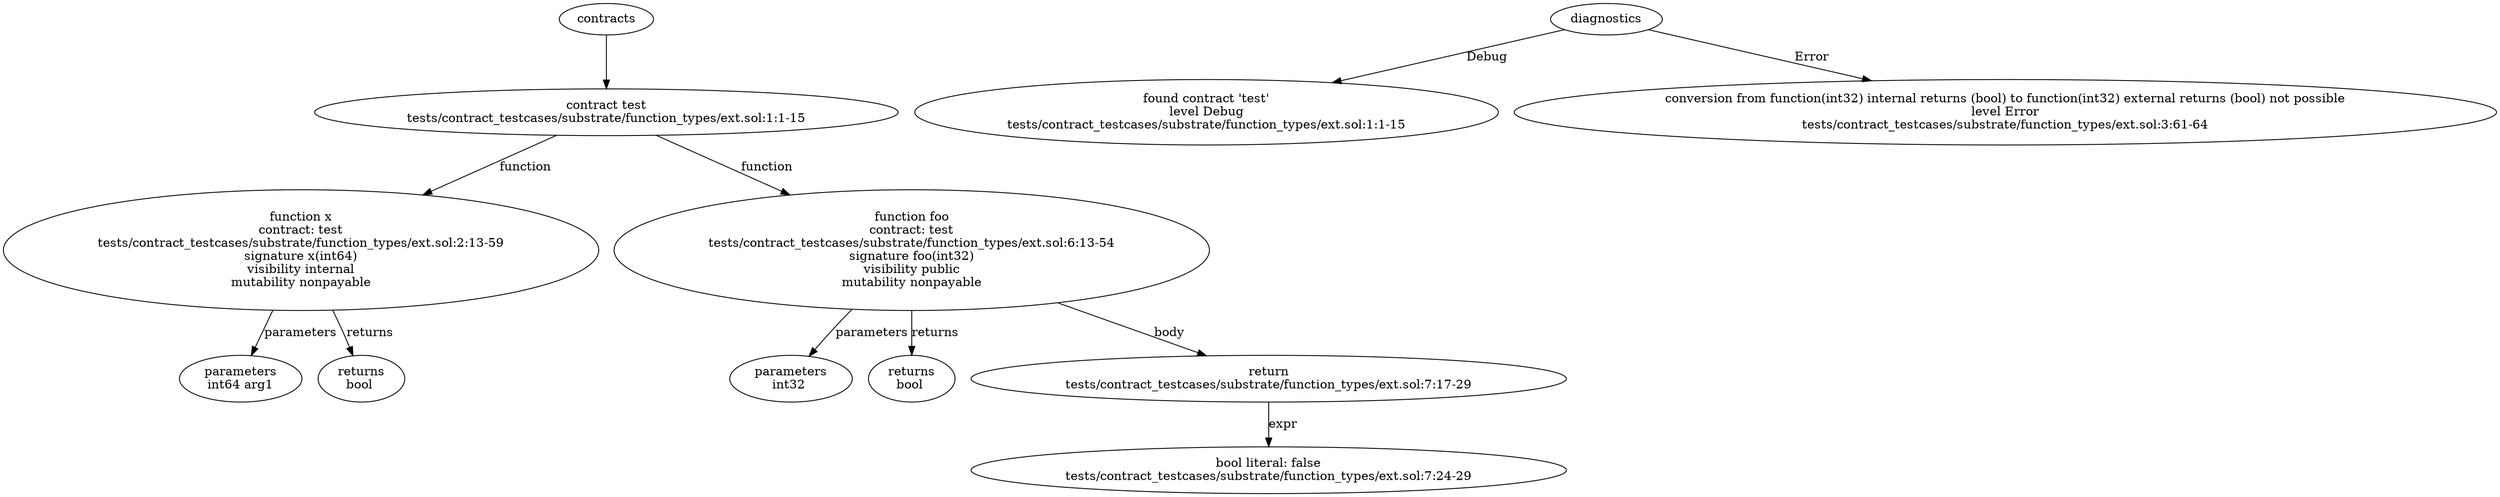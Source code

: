 strict digraph "tests/contract_testcases/substrate/function_types/ext.sol" {
	contract [label="contract test\ntests/contract_testcases/substrate/function_types/ext.sol:1:1-15"]
	x [label="function x\ncontract: test\ntests/contract_testcases/substrate/function_types/ext.sol:2:13-59\nsignature x(int64)\nvisibility internal\nmutability nonpayable"]
	parameters [label="parameters\nint64 arg1"]
	returns [label="returns\nbool "]
	foo [label="function foo\ncontract: test\ntests/contract_testcases/substrate/function_types/ext.sol:6:13-54\nsignature foo(int32)\nvisibility public\nmutability nonpayable"]
	parameters_6 [label="parameters\nint32 "]
	returns_7 [label="returns\nbool "]
	return [label="return\ntests/contract_testcases/substrate/function_types/ext.sol:7:17-29"]
	bool_literal [label="bool literal: false\ntests/contract_testcases/substrate/function_types/ext.sol:7:24-29"]
	diagnostic [label="found contract 'test'\nlevel Debug\ntests/contract_testcases/substrate/function_types/ext.sol:1:1-15"]
	diagnostic_12 [label="conversion from function(int32) internal returns (bool) to function(int32) external returns (bool) not possible\nlevel Error\ntests/contract_testcases/substrate/function_types/ext.sol:3:61-64"]
	contracts -> contract
	contract -> x [label="function"]
	x -> parameters [label="parameters"]
	x -> returns [label="returns"]
	contract -> foo [label="function"]
	foo -> parameters_6 [label="parameters"]
	foo -> returns_7 [label="returns"]
	foo -> return [label="body"]
	return -> bool_literal [label="expr"]
	diagnostics -> diagnostic [label="Debug"]
	diagnostics -> diagnostic_12 [label="Error"]
}
